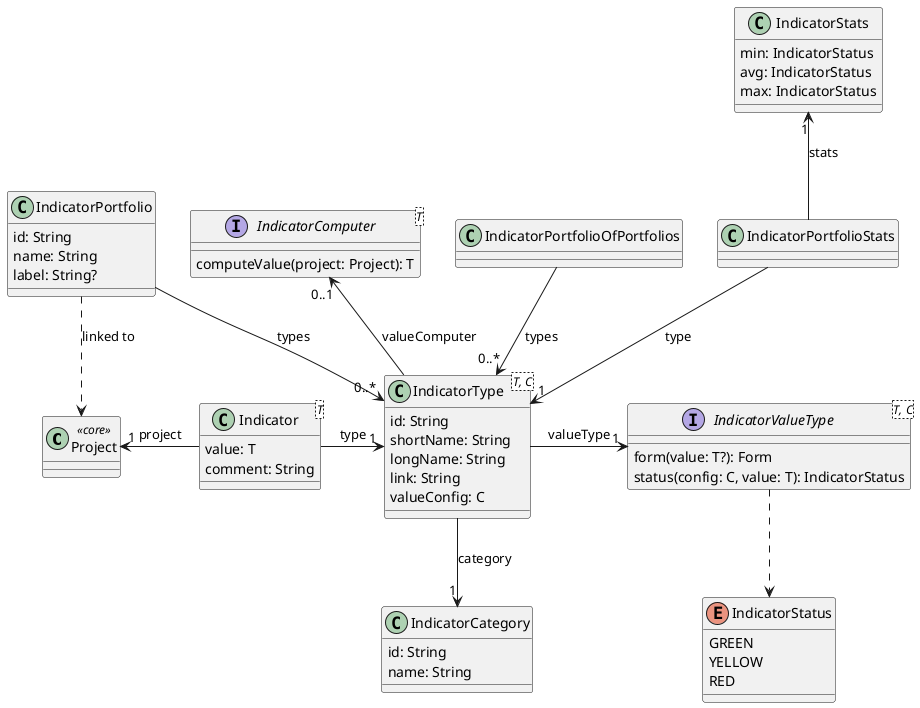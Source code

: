 @startuml

' https://docs.collibra.com/pages/viewpage.action?pageId=45365276

' TODO Dynamic indicators

class Project <<core>>

class Indicator<T> {
    value: T
    comment: String
}

Indicator -left-> Project: project "1"
Indicator -right-> IndicatorType: type "1"

class IndicatorType<T, C> {
    id: String
    shortName: String
    longName: String
    link: String
    valueConfig: C
}

IndicatorType -right-> IndicatorValueType: valueType "1"

IndicatorType --> IndicatorCategory: category "1"

IndicatorType -up-> IndicatorComputer: valueComputer "0..1"

class IndicatorCategory {
    id: String
    name: String
}

enum IndicatorStatus {
    GREEN
    YELLOW
    RED
}

interface IndicatorValueType<T, C> {
    form(value: T?): Form
    status(config: C, value: T): IndicatorStatus
}

IndicatorValueType ..> IndicatorStatus

interface IndicatorComputer<T> {
    computeValue(project: Project): T
}

class IndicatorPortfolio {
    id: String
    name: String
    label: String?
}

IndicatorPortfolio --> IndicatorType: types "0..*"
IndicatorPortfolio ..> Project: linked to

class IndicatorPortfolioOfPortfolios

IndicatorPortfolioOfPortfolios --> IndicatorType: types "0..*"

class IndicatorStats {
    min: IndicatorStatus
    avg: IndicatorStatus
    max: IndicatorStatus
}

class IndicatorPortfolioStats

IndicatorPortfolioStats --> IndicatorType: type "1"
IndicatorPortfolioStats --up> IndicatorStats: stats "1"

@enduml